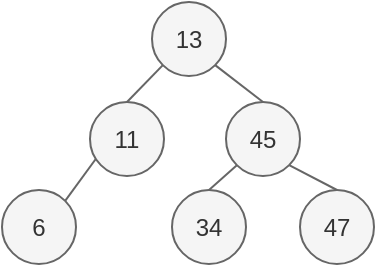 <mxfile version="22.1.2" type="device" pages="3">
  <diagram name="第 1 页" id="xI96V40Ks3w_fqw88pyx">
    <mxGraphModel dx="680" dy="766" grid="0" gridSize="10" guides="1" tooltips="1" connect="1" arrows="1" fold="1" page="1" pageScale="1" pageWidth="827" pageHeight="1169" math="0" shadow="0">
      <root>
        <mxCell id="0" />
        <mxCell id="1" parent="0" />
        <mxCell id="9VTa0cbQqhEIbTFA7NUo-8" style="rounded=0;orthogonalLoop=1;jettySize=auto;html=1;entryX=0.5;entryY=0;entryDx=0;entryDy=0;exitX=0;exitY=1;exitDx=0;exitDy=0;endArrow=none;endFill=0;fillColor=#f5f5f5;strokeColor=#666666;" parent="1" source="9VTa0cbQqhEIbTFA7NUo-1" target="9VTa0cbQqhEIbTFA7NUo-4" edge="1">
          <mxGeometry relative="1" as="geometry" />
        </mxCell>
        <mxCell id="9VTa0cbQqhEIbTFA7NUo-10" style="rounded=0;orthogonalLoop=1;jettySize=auto;html=1;exitX=1;exitY=1;exitDx=0;exitDy=0;entryX=0.5;entryY=0;entryDx=0;entryDy=0;endArrow=none;endFill=0;fillColor=#f5f5f5;strokeColor=#666666;" parent="1" source="9VTa0cbQqhEIbTFA7NUo-1" target="9VTa0cbQqhEIbTFA7NUo-6" edge="1">
          <mxGeometry relative="1" as="geometry" />
        </mxCell>
        <mxCell id="9VTa0cbQqhEIbTFA7NUo-1" value="13" style="ellipse;whiteSpace=wrap;html=1;aspect=fixed;fillColor=#f5f5f5;strokeColor=#666666;fontColor=#333333;" parent="1" vertex="1">
          <mxGeometry x="389" y="163" width="37" height="37" as="geometry" />
        </mxCell>
        <mxCell id="9VTa0cbQqhEIbTFA7NUo-9" style="rounded=0;orthogonalLoop=1;jettySize=auto;html=1;exitX=0.1;exitY=0.74;exitDx=0;exitDy=0;entryX=1;entryY=0;entryDx=0;entryDy=0;exitPerimeter=0;endArrow=none;endFill=0;fillColor=#f5f5f5;strokeColor=#666666;" parent="1" source="9VTa0cbQqhEIbTFA7NUo-4" target="9VTa0cbQqhEIbTFA7NUo-5" edge="1">
          <mxGeometry relative="1" as="geometry" />
        </mxCell>
        <mxCell id="9VTa0cbQqhEIbTFA7NUo-4" value="11" style="ellipse;whiteSpace=wrap;html=1;aspect=fixed;fillColor=#f5f5f5;strokeColor=#666666;fontColor=#333333;" parent="1" vertex="1">
          <mxGeometry x="358" y="213" width="37" height="37" as="geometry" />
        </mxCell>
        <mxCell id="9VTa0cbQqhEIbTFA7NUo-5" value="6" style="ellipse;whiteSpace=wrap;html=1;aspect=fixed;fillColor=#f5f5f5;strokeColor=#666666;fontColor=#333333;" parent="1" vertex="1">
          <mxGeometry x="314" y="257" width="37" height="37" as="geometry" />
        </mxCell>
        <mxCell id="9VTa0cbQqhEIbTFA7NUo-11" style="rounded=0;orthogonalLoop=1;jettySize=auto;html=1;exitX=0;exitY=1;exitDx=0;exitDy=0;entryX=0.5;entryY=0;entryDx=0;entryDy=0;endArrow=none;endFill=0;fillColor=#f5f5f5;strokeColor=#666666;" parent="1" source="9VTa0cbQqhEIbTFA7NUo-6" target="9VTa0cbQqhEIbTFA7NUo-7" edge="1">
          <mxGeometry relative="1" as="geometry" />
        </mxCell>
        <mxCell id="udsqxVNQKgknDjJ-w2Fy-2" style="rounded=0;orthogonalLoop=1;jettySize=auto;html=1;exitX=1;exitY=1;exitDx=0;exitDy=0;entryX=0.5;entryY=0;entryDx=0;entryDy=0;endArrow=none;endFill=0;fillColor=#f5f5f5;strokeColor=#666666;" parent="1" source="9VTa0cbQqhEIbTFA7NUo-6" target="udsqxVNQKgknDjJ-w2Fy-1" edge="1">
          <mxGeometry relative="1" as="geometry" />
        </mxCell>
        <mxCell id="9VTa0cbQqhEIbTFA7NUo-6" value="45" style="ellipse;whiteSpace=wrap;html=1;aspect=fixed;fillColor=#f5f5f5;strokeColor=#666666;fontColor=#333333;" parent="1" vertex="1">
          <mxGeometry x="426" y="213" width="37" height="37" as="geometry" />
        </mxCell>
        <mxCell id="9VTa0cbQqhEIbTFA7NUo-7" value="34" style="ellipse;whiteSpace=wrap;html=1;aspect=fixed;fillColor=#f5f5f5;strokeColor=#666666;fontColor=#333333;" parent="1" vertex="1">
          <mxGeometry x="399" y="257" width="37" height="37" as="geometry" />
        </mxCell>
        <mxCell id="udsqxVNQKgknDjJ-w2Fy-1" value="47" style="ellipse;whiteSpace=wrap;html=1;aspect=fixed;fillColor=#f5f5f5;strokeColor=#666666;fontColor=#333333;" parent="1" vertex="1">
          <mxGeometry x="463" y="257" width="37" height="37" as="geometry" />
        </mxCell>
      </root>
    </mxGraphModel>
  </diagram>
  <diagram id="UgBs2Fyw6y9NJZO_Pnz5" name="第 2 页">
    <mxGraphModel dx="680" dy="766" grid="0" gridSize="10" guides="1" tooltips="1" connect="1" arrows="1" fold="1" page="1" pageScale="1" pageWidth="827" pageHeight="1169" background="none" math="0" shadow="0">
      <root>
        <mxCell id="0" />
        <mxCell id="1" parent="0" />
        <mxCell id="8oVnXRJi3yAX6FCR5tW8-1" value="12" style="rounded=0;whiteSpace=wrap;html=1;fillColor=#f5f5f5;fontColor=#333333;strokeColor=#666666;" vertex="1" parent="1">
          <mxGeometry x="241" y="274" width="31" height="24" as="geometry" />
        </mxCell>
        <mxCell id="8oVnXRJi3yAX6FCR5tW8-24" style="rounded=0;orthogonalLoop=1;jettySize=auto;html=1;exitX=0.5;exitY=1;exitDx=0;exitDy=0;entryX=0.5;entryY=0;entryDx=0;entryDy=0;fillColor=#f5f5f5;strokeColor=#666666;" edge="1" parent="1" source="8oVnXRJi3yAX6FCR5tW8-2" target="8oVnXRJi3yAX6FCR5tW8-13">
          <mxGeometry relative="1" as="geometry" />
        </mxCell>
        <mxCell id="8oVnXRJi3yAX6FCR5tW8-2" value="o" style="rounded=0;whiteSpace=wrap;html=1;fillColor=#f5f5f5;fontColor=#333333;strokeColor=#666666;" vertex="1" parent="1">
          <mxGeometry x="241" y="298" width="21" height="24" as="geometry" />
        </mxCell>
        <mxCell id="8oVnXRJi3yAX6FCR5tW8-25" style="edgeStyle=orthogonalEdgeStyle;rounded=0;orthogonalLoop=1;jettySize=auto;html=1;exitX=0.5;exitY=1;exitDx=0;exitDy=0;entryX=0.5;entryY=0;entryDx=0;entryDy=0;fillColor=#f5f5f5;strokeColor=#666666;" edge="1" parent="1" source="8oVnXRJi3yAX6FCR5tW8-4" target="8oVnXRJi3yAX6FCR5tW8-18">
          <mxGeometry relative="1" as="geometry" />
        </mxCell>
        <mxCell id="8oVnXRJi3yAX6FCR5tW8-4" value="o" style="rounded=0;whiteSpace=wrap;html=1;fillColor=#f5f5f5;fontColor=#333333;strokeColor=#666666;" vertex="1" parent="1">
          <mxGeometry x="262" y="298" width="21" height="24" as="geometry" />
        </mxCell>
        <mxCell id="8oVnXRJi3yAX6FCR5tW8-5" value="23" style="rounded=0;whiteSpace=wrap;html=1;fillColor=#f5f5f5;fontColor=#333333;strokeColor=#666666;" vertex="1" parent="1">
          <mxGeometry x="272" y="274" width="32" height="24" as="geometry" />
        </mxCell>
        <mxCell id="8oVnXRJi3yAX6FCR5tW8-26" style="rounded=0;orthogonalLoop=1;jettySize=auto;html=1;exitX=0.5;exitY=1;exitDx=0;exitDy=0;entryX=0.5;entryY=0;entryDx=0;entryDy=0;fillColor=#f5f5f5;strokeColor=#666666;" edge="1" parent="1" source="8oVnXRJi3yAX6FCR5tW8-6" target="8oVnXRJi3yAX6FCR5tW8-21">
          <mxGeometry relative="1" as="geometry" />
        </mxCell>
        <mxCell id="8oVnXRJi3yAX6FCR5tW8-6" value="o" style="rounded=0;whiteSpace=wrap;html=1;fillColor=#f5f5f5;fontColor=#333333;strokeColor=#666666;" vertex="1" parent="1">
          <mxGeometry x="283" y="298" width="21" height="24" as="geometry" />
        </mxCell>
        <mxCell id="8oVnXRJi3yAX6FCR5tW8-13" value="3" style="rounded=0;whiteSpace=wrap;html=1;fillColor=#f5f5f5;fontColor=#333333;strokeColor=#666666;" vertex="1" parent="1">
          <mxGeometry x="73" y="359" width="42" height="24" as="geometry" />
        </mxCell>
        <mxCell id="8oVnXRJi3yAX6FCR5tW8-33" style="rounded=0;orthogonalLoop=1;jettySize=auto;html=1;exitX=0.5;exitY=1;exitDx=0;exitDy=0;entryX=0.5;entryY=0;entryDx=0;entryDy=0;fillColor=#f5f5f5;strokeColor=#666666;" edge="1" parent="1" source="8oVnXRJi3yAX6FCR5tW8-14" target="8oVnXRJi3yAX6FCR5tW8-27">
          <mxGeometry relative="1" as="geometry" />
        </mxCell>
        <mxCell id="8oVnXRJi3yAX6FCR5tW8-14" value="o" style="rounded=0;whiteSpace=wrap;html=1;fillColor=#f5f5f5;fontColor=#333333;strokeColor=#666666;" vertex="1" parent="1">
          <mxGeometry x="73" y="383" width="21" height="24" as="geometry" />
        </mxCell>
        <mxCell id="8oVnXRJi3yAX6FCR5tW8-34" style="rounded=0;orthogonalLoop=1;jettySize=auto;html=1;exitX=0.5;exitY=1;exitDx=0;exitDy=0;entryX=0.5;entryY=0;entryDx=0;entryDy=0;fillColor=#f5f5f5;strokeColor=#666666;" edge="1" parent="1" source="8oVnXRJi3yAX6FCR5tW8-15" target="8oVnXRJi3yAX6FCR5tW8-30">
          <mxGeometry relative="1" as="geometry" />
        </mxCell>
        <mxCell id="8oVnXRJi3yAX6FCR5tW8-15" value="o" style="rounded=0;whiteSpace=wrap;html=1;fillColor=#f5f5f5;fontColor=#333333;strokeColor=#666666;" vertex="1" parent="1">
          <mxGeometry x="94" y="383" width="21" height="24" as="geometry" />
        </mxCell>
        <mxCell id="8oVnXRJi3yAX6FCR5tW8-18" value="12" style="rounded=0;whiteSpace=wrap;html=1;fillColor=#f5f5f5;fontColor=#333333;strokeColor=#666666;" vertex="1" parent="1">
          <mxGeometry x="251.5" y="359" width="42" height="24" as="geometry" />
        </mxCell>
        <mxCell id="8oVnXRJi3yAX6FCR5tW8-43" style="rounded=0;orthogonalLoop=1;jettySize=auto;html=1;exitX=0.5;exitY=1;exitDx=0;exitDy=0;entryX=0.5;entryY=0;entryDx=0;entryDy=0;fillColor=#f5f5f5;strokeColor=#666666;" edge="1" parent="1" source="8oVnXRJi3yAX6FCR5tW8-19" target="8oVnXRJi3yAX6FCR5tW8-35">
          <mxGeometry relative="1" as="geometry" />
        </mxCell>
        <mxCell id="8oVnXRJi3yAX6FCR5tW8-19" value="o" style="rounded=0;whiteSpace=wrap;html=1;fillColor=#f5f5f5;fontColor=#333333;strokeColor=#666666;" vertex="1" parent="1">
          <mxGeometry x="251.5" y="383" width="21" height="24" as="geometry" />
        </mxCell>
        <mxCell id="8oVnXRJi3yAX6FCR5tW8-44" style="rounded=0;orthogonalLoop=1;jettySize=auto;html=1;exitX=0.75;exitY=1;exitDx=0;exitDy=0;entryX=1;entryY=0;entryDx=0;entryDy=0;fillColor=#f5f5f5;strokeColor=#666666;" edge="1" parent="1" source="8oVnXRJi3yAX6FCR5tW8-20" target="8oVnXRJi3yAX6FCR5tW8-38">
          <mxGeometry relative="1" as="geometry" />
        </mxCell>
        <mxCell id="8oVnXRJi3yAX6FCR5tW8-20" value="o" style="rounded=0;whiteSpace=wrap;html=1;fillColor=#f5f5f5;fontColor=#333333;strokeColor=#666666;" vertex="1" parent="1">
          <mxGeometry x="272.5" y="383" width="21" height="24" as="geometry" />
        </mxCell>
        <mxCell id="8oVnXRJi3yAX6FCR5tW8-21" value="43" style="rounded=0;whiteSpace=wrap;html=1;fillColor=#f5f5f5;fontColor=#333333;strokeColor=#666666;" vertex="1" parent="1">
          <mxGeometry x="437" y="359" width="42" height="24" as="geometry" />
        </mxCell>
        <mxCell id="8oVnXRJi3yAX6FCR5tW8-48" style="rounded=0;orthogonalLoop=1;jettySize=auto;html=1;exitX=0.5;exitY=1;exitDx=0;exitDy=0;entryX=0.5;entryY=0;entryDx=0;entryDy=0;fillColor=#f5f5f5;strokeColor=#666666;" edge="1" parent="1" source="8oVnXRJi3yAX6FCR5tW8-22" target="8oVnXRJi3yAX6FCR5tW8-45">
          <mxGeometry relative="1" as="geometry" />
        </mxCell>
        <mxCell id="8oVnXRJi3yAX6FCR5tW8-22" value="o" style="rounded=0;whiteSpace=wrap;html=1;fillColor=#f5f5f5;fontColor=#333333;strokeColor=#666666;" vertex="1" parent="1">
          <mxGeometry x="437" y="383" width="21" height="24" as="geometry" />
        </mxCell>
        <mxCell id="8oVnXRJi3yAX6FCR5tW8-52" style="rounded=0;orthogonalLoop=1;jettySize=auto;html=1;exitX=0.5;exitY=1;exitDx=0;exitDy=0;entryX=0.5;entryY=0;entryDx=0;entryDy=0;fillColor=#f5f5f5;strokeColor=#666666;" edge="1" parent="1" source="8oVnXRJi3yAX6FCR5tW8-23" target="8oVnXRJi3yAX6FCR5tW8-49">
          <mxGeometry relative="1" as="geometry" />
        </mxCell>
        <mxCell id="8oVnXRJi3yAX6FCR5tW8-23" value="o" style="rounded=0;whiteSpace=wrap;html=1;fillColor=#f5f5f5;fontColor=#333333;strokeColor=#666666;" vertex="1" parent="1">
          <mxGeometry x="458" y="383" width="21" height="24" as="geometry" />
        </mxCell>
        <mxCell id="8oVnXRJi3yAX6FCR5tW8-27" value="1" style="rounded=0;whiteSpace=wrap;html=1;fillColor=#f5f5f5;fontColor=#333333;strokeColor=#666666;" vertex="1" parent="1">
          <mxGeometry x="28" y="438" width="42" height="24" as="geometry" />
        </mxCell>
        <mxCell id="8oVnXRJi3yAX6FCR5tW8-28" value="o" style="rounded=0;whiteSpace=wrap;html=1;fillColor=#f5f5f5;fontColor=#333333;strokeColor=#666666;" vertex="1" parent="1">
          <mxGeometry x="28" y="462" width="21" height="24" as="geometry" />
        </mxCell>
        <mxCell id="8oVnXRJi3yAX6FCR5tW8-29" value="o" style="rounded=0;whiteSpace=wrap;html=1;fillColor=#f5f5f5;fontColor=#333333;strokeColor=#666666;" vertex="1" parent="1">
          <mxGeometry x="49" y="462" width="21" height="24" as="geometry" />
        </mxCell>
        <mxCell id="8oVnXRJi3yAX6FCR5tW8-30" value="11" style="rounded=0;whiteSpace=wrap;html=1;fillColor=#f5f5f5;fontColor=#333333;strokeColor=#666666;" vertex="1" parent="1">
          <mxGeometry x="119" y="438" width="42" height="24" as="geometry" />
        </mxCell>
        <mxCell id="8oVnXRJi3yAX6FCR5tW8-31" value="o" style="rounded=0;whiteSpace=wrap;html=1;fillColor=#f5f5f5;fontColor=#333333;strokeColor=#666666;" vertex="1" parent="1">
          <mxGeometry x="119" y="462" width="21" height="24" as="geometry" />
        </mxCell>
        <mxCell id="8oVnXRJi3yAX6FCR5tW8-32" value="o" style="rounded=0;whiteSpace=wrap;html=1;fillColor=#f5f5f5;fontColor=#333333;strokeColor=#666666;" vertex="1" parent="1">
          <mxGeometry x="140" y="462" width="21" height="24" as="geometry" />
        </mxCell>
        <mxCell id="8oVnXRJi3yAX6FCR5tW8-35" value="12" style="rounded=0;whiteSpace=wrap;html=1;fillColor=#f5f5f5;fontColor=#333333;strokeColor=#666666;" vertex="1" parent="1">
          <mxGeometry x="195" y="438" width="42" height="24" as="geometry" />
        </mxCell>
        <mxCell id="8oVnXRJi3yAX6FCR5tW8-36" value="o" style="rounded=0;whiteSpace=wrap;html=1;fillColor=#f5f5f5;fontColor=#333333;strokeColor=#666666;" vertex="1" parent="1">
          <mxGeometry x="195" y="462" width="21" height="24" as="geometry" />
        </mxCell>
        <mxCell id="8oVnXRJi3yAX6FCR5tW8-37" value="o" style="rounded=0;whiteSpace=wrap;html=1;fillColor=#f5f5f5;fontColor=#333333;strokeColor=#666666;" vertex="1" parent="1">
          <mxGeometry x="216" y="462" width="21" height="24" as="geometry" />
        </mxCell>
        <mxCell id="8oVnXRJi3yAX6FCR5tW8-38" value="13" style="rounded=0;whiteSpace=wrap;html=1;fillColor=#f5f5f5;fontColor=#333333;strokeColor=#666666;" vertex="1" parent="1">
          <mxGeometry x="305" y="438" width="31" height="24" as="geometry" />
        </mxCell>
        <mxCell id="8oVnXRJi3yAX6FCR5tW8-39" value="o" style="rounded=0;whiteSpace=wrap;html=1;fillColor=#f5f5f5;fontColor=#333333;strokeColor=#666666;" vertex="1" parent="1">
          <mxGeometry x="305" y="462" width="21" height="24" as="geometry" />
        </mxCell>
        <mxCell id="8oVnXRJi3yAX6FCR5tW8-40" value="o" style="rounded=0;whiteSpace=wrap;html=1;fillColor=#f5f5f5;fontColor=#333333;strokeColor=#666666;" vertex="1" parent="1">
          <mxGeometry x="326" y="462" width="21" height="24" as="geometry" />
        </mxCell>
        <mxCell id="8oVnXRJi3yAX6FCR5tW8-41" value="22" style="rounded=0;whiteSpace=wrap;html=1;fillColor=#f5f5f5;fontColor=#333333;strokeColor=#666666;" vertex="1" parent="1">
          <mxGeometry x="336" y="438" width="32" height="24" as="geometry" />
        </mxCell>
        <mxCell id="8oVnXRJi3yAX6FCR5tW8-42" value="o" style="rounded=0;whiteSpace=wrap;html=1;fillColor=#f5f5f5;fontColor=#333333;strokeColor=#666666;" vertex="1" parent="1">
          <mxGeometry x="347" y="462" width="21" height="24" as="geometry" />
        </mxCell>
        <mxCell id="8oVnXRJi3yAX6FCR5tW8-45" value="33" style="rounded=0;whiteSpace=wrap;html=1;fillColor=#f5f5f5;fontColor=#333333;strokeColor=#666666;" vertex="1" parent="1">
          <mxGeometry x="396" y="438" width="42" height="24" as="geometry" />
        </mxCell>
        <mxCell id="8oVnXRJi3yAX6FCR5tW8-46" value="o" style="rounded=0;whiteSpace=wrap;html=1;fillColor=#f5f5f5;fontColor=#333333;strokeColor=#666666;" vertex="1" parent="1">
          <mxGeometry x="396" y="462" width="21" height="24" as="geometry" />
        </mxCell>
        <mxCell id="8oVnXRJi3yAX6FCR5tW8-47" value="o" style="rounded=0;whiteSpace=wrap;html=1;fillColor=#f5f5f5;fontColor=#333333;strokeColor=#666666;" vertex="1" parent="1">
          <mxGeometry x="417" y="462" width="21" height="24" as="geometry" />
        </mxCell>
        <mxCell id="8oVnXRJi3yAX6FCR5tW8-49" value="356" style="rounded=0;whiteSpace=wrap;html=1;fillColor=#f5f5f5;fontColor=#333333;strokeColor=#666666;" vertex="1" parent="1">
          <mxGeometry x="482" y="438" width="42" height="24" as="geometry" />
        </mxCell>
        <mxCell id="8oVnXRJi3yAX6FCR5tW8-50" value="o" style="rounded=0;whiteSpace=wrap;html=1;fillColor=#f5f5f5;fontColor=#333333;strokeColor=#666666;" vertex="1" parent="1">
          <mxGeometry x="482" y="462" width="21" height="24" as="geometry" />
        </mxCell>
        <mxCell id="8oVnXRJi3yAX6FCR5tW8-51" value="o" style="rounded=0;whiteSpace=wrap;html=1;fillColor=#f5f5f5;fontColor=#333333;strokeColor=#666666;" vertex="1" parent="1">
          <mxGeometry x="503" y="462" width="21" height="24" as="geometry" />
        </mxCell>
      </root>
    </mxGraphModel>
  </diagram>
  <diagram id="R1c2LsWedIscTY2aO1JZ" name="第 3 页">
    <mxGraphModel dx="723" dy="851" grid="0" gridSize="10" guides="1" tooltips="1" connect="1" arrows="1" fold="1" page="1" pageScale="1" pageWidth="827" pageHeight="1169" math="0" shadow="0">
      <root>
        <mxCell id="0" />
        <mxCell id="1" parent="0" />
        <mxCell id="1F5AmC7iUR-tPx8IJymG-2" value="0x08" style="rounded=0;whiteSpace=wrap;html=1;fillColor=#d5e8d4;strokeColor=#82b366;" vertex="1" parent="1">
          <mxGeometry x="137" y="572" width="42" height="24" as="geometry" />
        </mxCell>
        <mxCell id="1F5AmC7iUR-tPx8IJymG-5" value="2" style="rounded=0;whiteSpace=wrap;html=1;fillColor=#d5e8d4;strokeColor=#82b366;" vertex="1" parent="1">
          <mxGeometry x="137" y="548" width="42" height="24" as="geometry" />
        </mxCell>
        <mxCell id="1F5AmC7iUR-tPx8IJymG-6" value="0x32" style="rounded=0;whiteSpace=wrap;html=1;fillColor=#d5e8d4;strokeColor=#82b366;" vertex="1" parent="1">
          <mxGeometry x="179" y="572" width="42" height="24" as="geometry" />
        </mxCell>
        <mxCell id="1F5AmC7iUR-tPx8IJymG-37" style="edgeStyle=orthogonalEdgeStyle;rounded=0;orthogonalLoop=1;jettySize=auto;html=1;exitX=1;exitY=0.5;exitDx=0;exitDy=0;entryX=0;entryY=0.5;entryDx=0;entryDy=0;startArrow=classic;startFill=1;" edge="1" parent="1" source="1F5AmC7iUR-tPx8IJymG-7" target="1F5AmC7iUR-tPx8IJymG-9">
          <mxGeometry relative="1" as="geometry" />
        </mxCell>
        <mxCell id="1F5AmC7iUR-tPx8IJymG-7" value="11" style="rounded=0;whiteSpace=wrap;html=1;fillColor=#d5e8d4;strokeColor=#82b366;" vertex="1" parent="1">
          <mxGeometry x="179" y="548" width="42" height="24" as="geometry" />
        </mxCell>
        <mxCell id="1F5AmC7iUR-tPx8IJymG-8" value="0x6A" style="rounded=0;whiteSpace=wrap;html=1;fillColor=#d5e8d4;strokeColor=#82b366;" vertex="1" parent="1">
          <mxGeometry x="289" y="572" width="42" height="24" as="geometry" />
        </mxCell>
        <mxCell id="1F5AmC7iUR-tPx8IJymG-38" style="edgeStyle=orthogonalEdgeStyle;rounded=0;orthogonalLoop=1;jettySize=auto;html=1;exitX=1;exitY=0.5;exitDx=0;exitDy=0;entryX=0;entryY=0.5;entryDx=0;entryDy=0;startArrow=classic;startFill=1;" edge="1" parent="1" source="1F5AmC7iUR-tPx8IJymG-9" target="1F5AmC7iUR-tPx8IJymG-13">
          <mxGeometry relative="1" as="geometry" />
        </mxCell>
        <mxCell id="1F5AmC7iUR-tPx8IJymG-9" value="12" style="rounded=0;whiteSpace=wrap;html=1;fillColor=#d5e8d4;strokeColor=#82b366;" vertex="1" parent="1">
          <mxGeometry x="289" y="548" width="42" height="24" as="geometry" />
        </mxCell>
        <mxCell id="1F5AmC7iUR-tPx8IJymG-12" value="0x8B" style="rounded=0;whiteSpace=wrap;html=1;fillColor=#d5e8d4;strokeColor=#82b366;" vertex="1" parent="1">
          <mxGeometry x="403" y="572" width="42" height="24" as="geometry" />
        </mxCell>
        <mxCell id="1F5AmC7iUR-tPx8IJymG-13" value="32" style="rounded=0;whiteSpace=wrap;html=1;fillColor=#d5e8d4;strokeColor=#82b366;" vertex="1" parent="1">
          <mxGeometry x="403" y="548" width="42" height="24" as="geometry" />
        </mxCell>
        <mxCell id="1F5AmC7iUR-tPx8IJymG-14" value="0xE1" style="rounded=0;whiteSpace=wrap;html=1;fillColor=#d5e8d4;strokeColor=#82b366;" vertex="1" parent="1">
          <mxGeometry x="445" y="572" width="42" height="24" as="geometry" />
        </mxCell>
        <mxCell id="1F5AmC7iUR-tPx8IJymG-39" style="edgeStyle=orthogonalEdgeStyle;rounded=0;orthogonalLoop=1;jettySize=auto;html=1;exitX=1;exitY=0.5;exitDx=0;exitDy=0;entryX=0;entryY=0.5;entryDx=0;entryDy=0;startArrow=classic;startFill=1;" edge="1" parent="1" source="1F5AmC7iUR-tPx8IJymG-15" target="1F5AmC7iUR-tPx8IJymG-17">
          <mxGeometry relative="1" as="geometry" />
        </mxCell>
        <mxCell id="1F5AmC7iUR-tPx8IJymG-15" value="45" style="rounded=0;whiteSpace=wrap;html=1;fillColor=#d5e8d4;strokeColor=#82b366;" vertex="1" parent="1">
          <mxGeometry x="445" y="548" width="42" height="24" as="geometry" />
        </mxCell>
        <mxCell id="1F5AmC7iUR-tPx8IJymG-16" value="0x2A8" style="rounded=0;whiteSpace=wrap;html=1;fillColor=#d5e8d4;strokeColor=#82b366;" vertex="1" parent="1">
          <mxGeometry x="554" y="572" width="42" height="24" as="geometry" />
        </mxCell>
        <mxCell id="1F5AmC7iUR-tPx8IJymG-17" value="54" style="rounded=0;whiteSpace=wrap;html=1;fillColor=#d5e8d4;strokeColor=#82b366;" vertex="1" parent="1">
          <mxGeometry x="554" y="548" width="42" height="24" as="geometry" />
        </mxCell>
        <mxCell id="1F5AmC7iUR-tPx8IJymG-18" value="0x2A32" style="rounded=0;whiteSpace=wrap;html=1;fillColor=#d5e8d4;strokeColor=#82b366;" vertex="1" parent="1">
          <mxGeometry x="596" y="572" width="42" height="24" as="geometry" />
        </mxCell>
        <mxCell id="1F5AmC7iUR-tPx8IJymG-19" value="76" style="rounded=0;whiteSpace=wrap;html=1;fillColor=#d5e8d4;strokeColor=#82b366;" vertex="1" parent="1">
          <mxGeometry x="596" y="548" width="42" height="24" as="geometry" />
        </mxCell>
        <mxCell id="1F5AmC7iUR-tPx8IJymG-21" value="12" style="rounded=0;whiteSpace=wrap;html=1;fillColor=#f5f5f5;fontColor=#333333;strokeColor=#666666;" vertex="1" parent="1">
          <mxGeometry x="216.5" y="472" width="42" height="24" as="geometry" />
        </mxCell>
        <mxCell id="1F5AmC7iUR-tPx8IJymG-24" style="rounded=0;orthogonalLoop=1;jettySize=auto;html=1;entryX=0;entryY=0;entryDx=0;entryDy=0;exitX=0.5;exitY=1;exitDx=0;exitDy=0;" edge="1" parent="1" source="1F5AmC7iUR-tPx8IJymG-22" target="1F5AmC7iUR-tPx8IJymG-7">
          <mxGeometry relative="1" as="geometry" />
        </mxCell>
        <mxCell id="1F5AmC7iUR-tPx8IJymG-22" value="o" style="rounded=0;whiteSpace=wrap;html=1;fillColor=#f5f5f5;fontColor=#333333;strokeColor=#666666;" vertex="1" parent="1">
          <mxGeometry x="216.5" y="496" width="21" height="24" as="geometry" />
        </mxCell>
        <mxCell id="1F5AmC7iUR-tPx8IJymG-25" style="rounded=0;orthogonalLoop=1;jettySize=auto;html=1;exitX=0.5;exitY=1;exitDx=0;exitDy=0;entryX=0.5;entryY=0;entryDx=0;entryDy=0;" edge="1" parent="1" source="1F5AmC7iUR-tPx8IJymG-23" target="1F5AmC7iUR-tPx8IJymG-9">
          <mxGeometry relative="1" as="geometry" />
        </mxCell>
        <mxCell id="1F5AmC7iUR-tPx8IJymG-23" value="o" style="rounded=0;whiteSpace=wrap;html=1;fillColor=#f5f5f5;fontColor=#333333;strokeColor=#666666;" vertex="1" parent="1">
          <mxGeometry x="237.5" y="496" width="21" height="24" as="geometry" />
        </mxCell>
        <mxCell id="1F5AmC7iUR-tPx8IJymG-26" value="54" style="rounded=0;whiteSpace=wrap;html=1;fillColor=#f5f5f5;fontColor=#333333;strokeColor=#666666;" vertex="1" parent="1">
          <mxGeometry x="499" y="469" width="42" height="24" as="geometry" />
        </mxCell>
        <mxCell id="1F5AmC7iUR-tPx8IJymG-29" style="rounded=0;orthogonalLoop=1;jettySize=auto;html=1;exitX=0.5;exitY=1;exitDx=0;exitDy=0;entryX=0;entryY=0;entryDx=0;entryDy=0;" edge="1" parent="1" source="1F5AmC7iUR-tPx8IJymG-27" target="1F5AmC7iUR-tPx8IJymG-15">
          <mxGeometry relative="1" as="geometry" />
        </mxCell>
        <mxCell id="1F5AmC7iUR-tPx8IJymG-27" value="o" style="rounded=0;whiteSpace=wrap;html=1;fillColor=#f5f5f5;fontColor=#333333;strokeColor=#666666;" vertex="1" parent="1">
          <mxGeometry x="499" y="493" width="21" height="24" as="geometry" />
        </mxCell>
        <mxCell id="1F5AmC7iUR-tPx8IJymG-30" style="rounded=0;orthogonalLoop=1;jettySize=auto;html=1;exitX=0.5;exitY=1;exitDx=0;exitDy=0;entryX=0;entryY=0;entryDx=0;entryDy=0;" edge="1" parent="1" source="1F5AmC7iUR-tPx8IJymG-28" target="1F5AmC7iUR-tPx8IJymG-19">
          <mxGeometry relative="1" as="geometry" />
        </mxCell>
        <mxCell id="1F5AmC7iUR-tPx8IJymG-28" value="o" style="rounded=0;whiteSpace=wrap;html=1;fillColor=#f5f5f5;fontColor=#333333;strokeColor=#666666;" vertex="1" parent="1">
          <mxGeometry x="520" y="493" width="21" height="24" as="geometry" />
        </mxCell>
        <mxCell id="1F5AmC7iUR-tPx8IJymG-31" value="32" style="rounded=0;whiteSpace=wrap;html=1;fillColor=#f5f5f5;fontColor=#333333;strokeColor=#666666;" vertex="1" parent="1">
          <mxGeometry x="354" y="389" width="42" height="24" as="geometry" />
        </mxCell>
        <mxCell id="1F5AmC7iUR-tPx8IJymG-34" style="rounded=0;orthogonalLoop=1;jettySize=auto;html=1;exitX=0.5;exitY=1;exitDx=0;exitDy=0;entryX=0.5;entryY=0;entryDx=0;entryDy=0;" edge="1" parent="1" source="1F5AmC7iUR-tPx8IJymG-32" target="1F5AmC7iUR-tPx8IJymG-21">
          <mxGeometry relative="1" as="geometry" />
        </mxCell>
        <mxCell id="1F5AmC7iUR-tPx8IJymG-32" value="o" style="rounded=0;whiteSpace=wrap;html=1;fillColor=#f5f5f5;fontColor=#333333;strokeColor=#666666;" vertex="1" parent="1">
          <mxGeometry x="354" y="413" width="21" height="24" as="geometry" />
        </mxCell>
        <mxCell id="1F5AmC7iUR-tPx8IJymG-35" style="rounded=0;orthogonalLoop=1;jettySize=auto;html=1;exitX=0.5;exitY=1;exitDx=0;exitDy=0;entryX=0.5;entryY=0;entryDx=0;entryDy=0;" edge="1" parent="1" source="1F5AmC7iUR-tPx8IJymG-33" target="1F5AmC7iUR-tPx8IJymG-26">
          <mxGeometry relative="1" as="geometry" />
        </mxCell>
        <mxCell id="1F5AmC7iUR-tPx8IJymG-33" value="o" style="rounded=0;whiteSpace=wrap;html=1;fillColor=#f5f5f5;fontColor=#333333;strokeColor=#666666;" vertex="1" parent="1">
          <mxGeometry x="375" y="413" width="21" height="24" as="geometry" />
        </mxCell>
      </root>
    </mxGraphModel>
  </diagram>
</mxfile>
